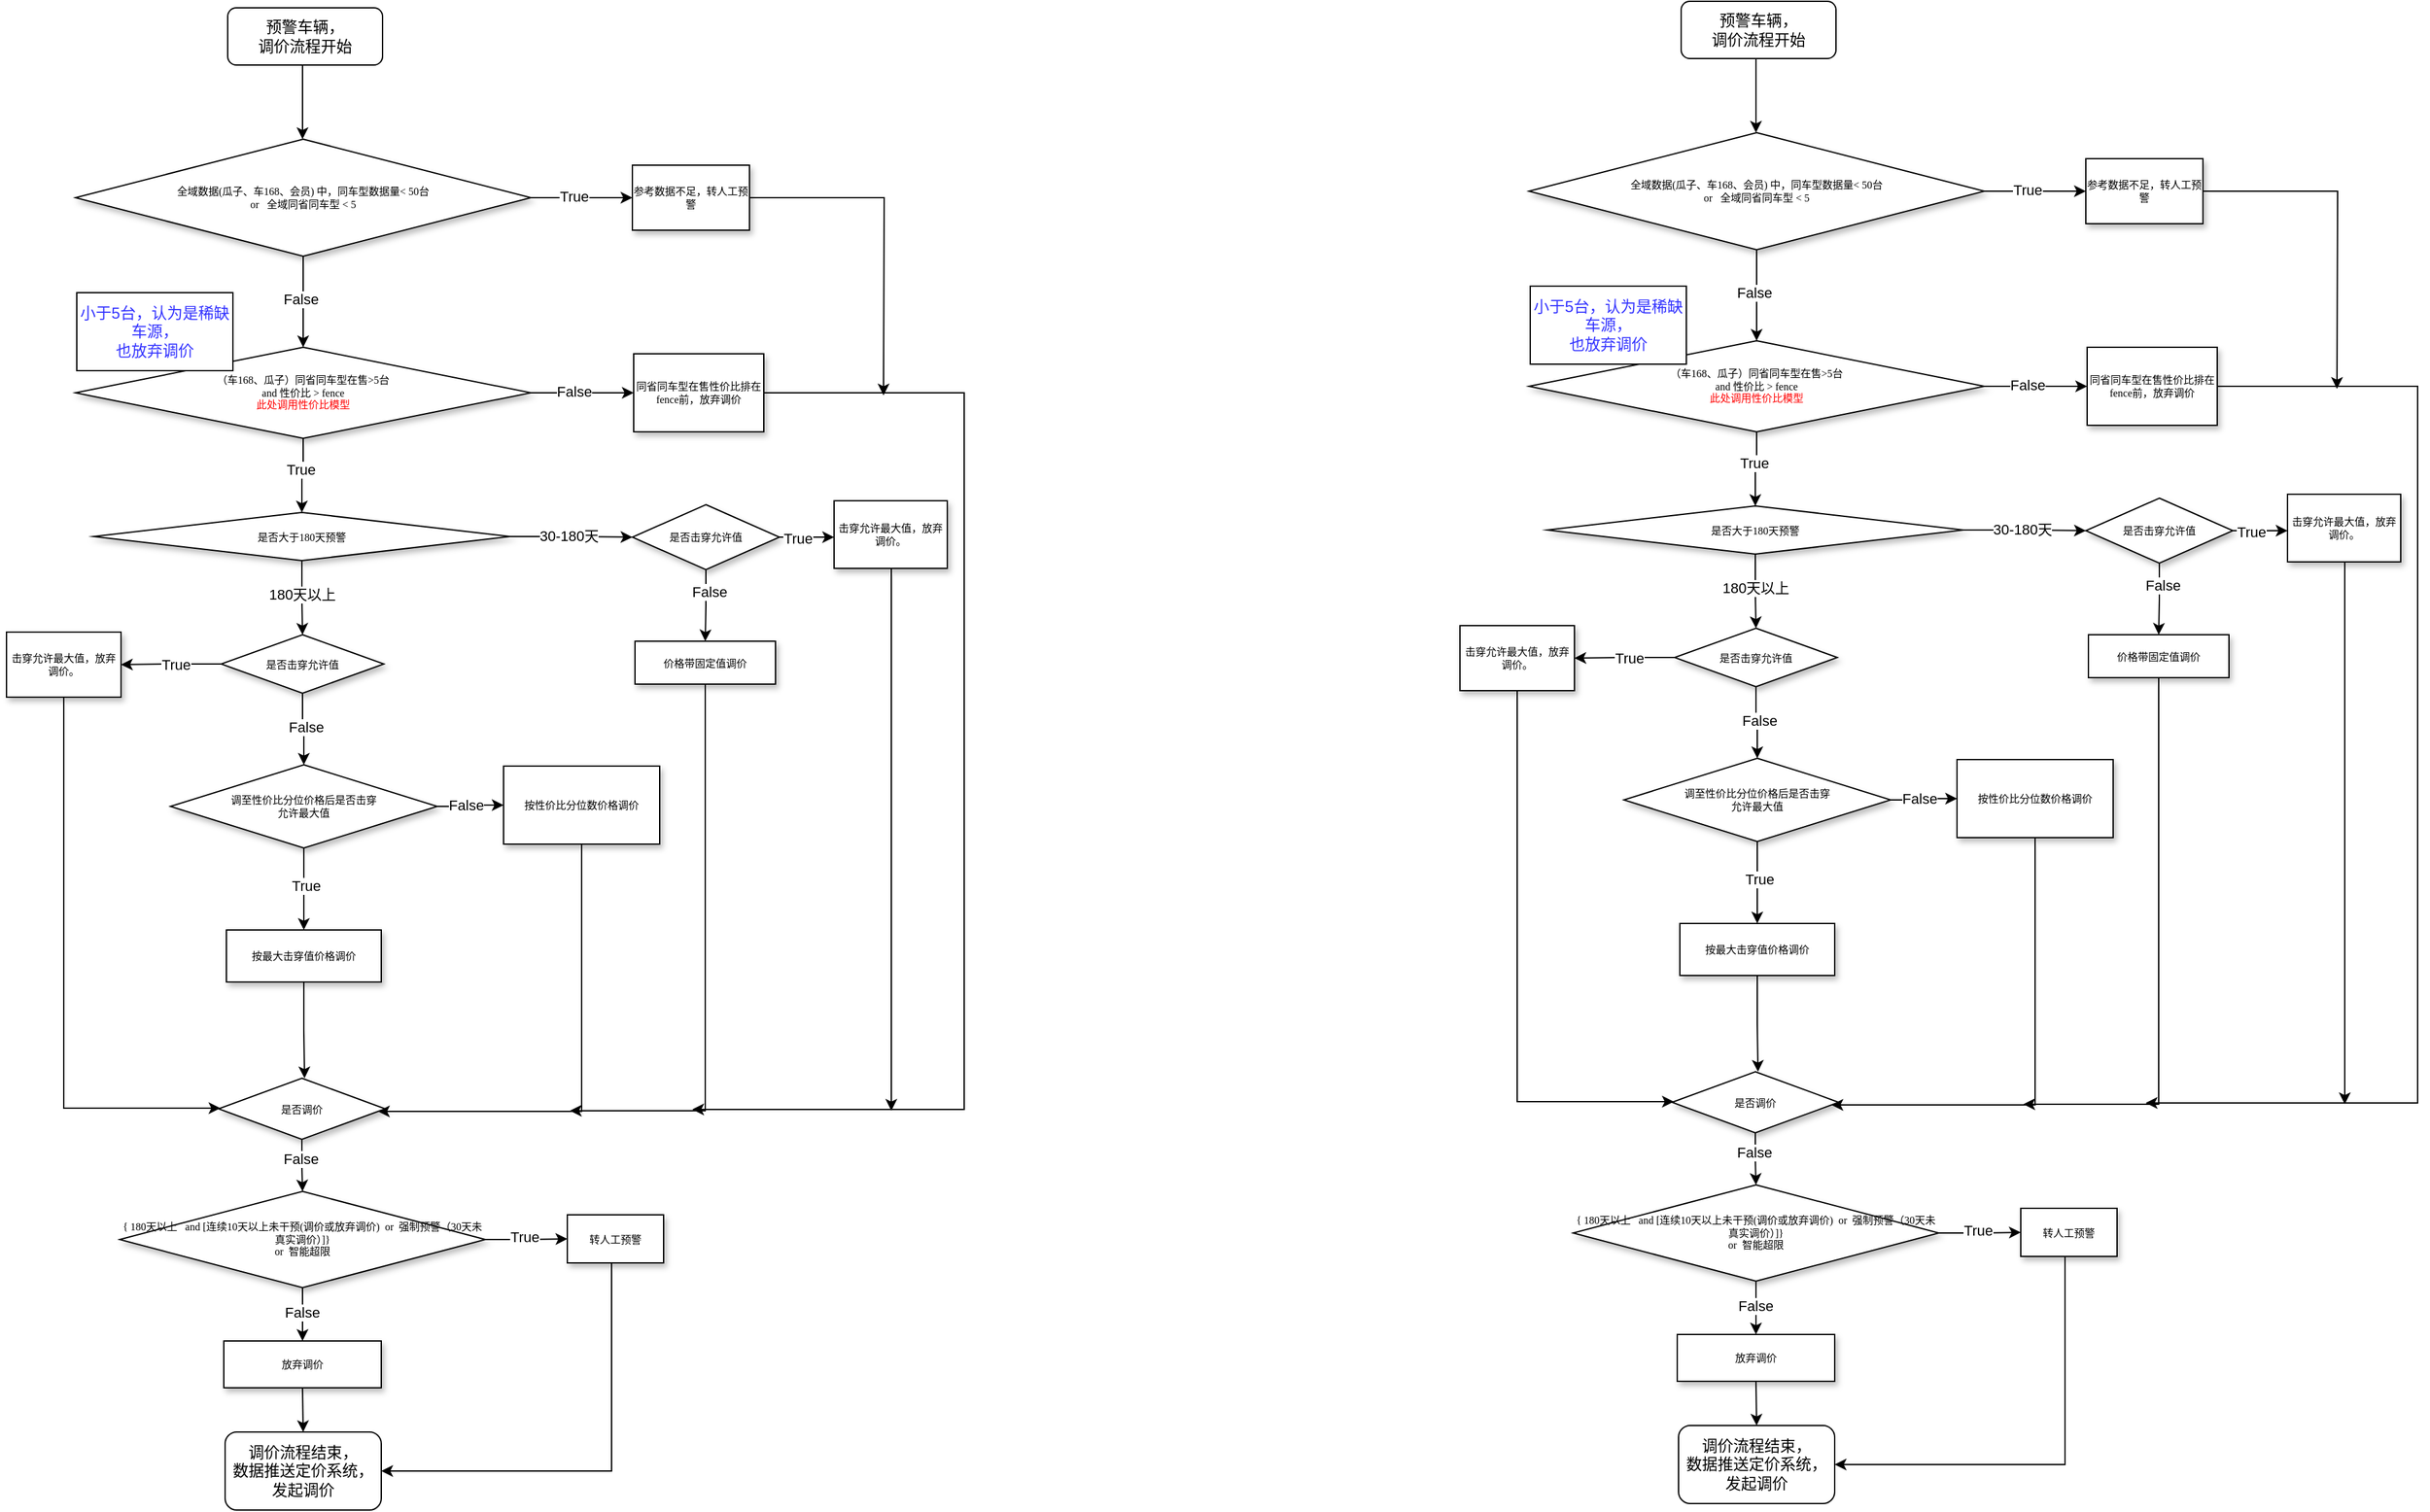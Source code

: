 <mxfile version="20.5.1" type="github">
  <diagram name="Page-1" id="edf60f1a-56cd-e834-aa8a-f176f3a09ee4">
    <mxGraphModel dx="480" dy="223" grid="0" gridSize="10" guides="0" tooltips="1" connect="1" arrows="1" fold="1" page="1" pageScale="1" pageWidth="4681" pageHeight="3300" background="none" math="0" shadow="0">
      <root>
        <mxCell id="0" />
        <mxCell id="1" parent="0" />
        <mxCell id="SdQK8n64vFqggOD9HO_l-47" style="edgeStyle=orthogonalEdgeStyle;rounded=0;orthogonalLoop=1;jettySize=auto;html=1;" edge="1" parent="1" source="CWp8jaPxUyu8LChF4jFp-1">
          <mxGeometry relative="1" as="geometry">
            <mxPoint x="984" y="559" as="targetPoint" />
          </mxGeometry>
        </mxCell>
        <mxCell id="CWp8jaPxUyu8LChF4jFp-1" value="参考数据不足，转人工预警" style="rounded=0;whiteSpace=wrap;html=1;shadow=1;labelBackgroundColor=none;strokeWidth=1;fontFamily=Verdana;fontSize=8;align=center;" parent="1" vertex="1">
          <mxGeometry x="791" y="382" width="90" height="50" as="geometry" />
        </mxCell>
        <mxCell id="CWp8jaPxUyu8LChF4jFp-14" style="edgeStyle=orthogonalEdgeStyle;rounded=0;orthogonalLoop=1;jettySize=auto;html=1;entryX=0.5;entryY=0;entryDx=0;entryDy=0;" parent="1" source="CWp8jaPxUyu8LChF4jFp-2" edge="1">
          <mxGeometry relative="1" as="geometry">
            <mxPoint x="538" y="522" as="targetPoint" />
            <Array as="points">
              <mxPoint x="538" y="502" />
              <mxPoint x="538" y="502" />
            </Array>
          </mxGeometry>
        </mxCell>
        <mxCell id="CWp8jaPxUyu8LChF4jFp-15" value="False" style="edgeLabel;html=1;align=center;verticalAlign=middle;resizable=0;points=[];" parent="CWp8jaPxUyu8LChF4jFp-14" vertex="1" connectable="0">
          <mxGeometry x="-0.309" relative="1" as="geometry">
            <mxPoint x="-2" y="9" as="offset" />
          </mxGeometry>
        </mxCell>
        <mxCell id="CWp8jaPxUyu8LChF4jFp-18" style="edgeStyle=orthogonalEdgeStyle;rounded=0;orthogonalLoop=1;jettySize=auto;html=1;" parent="1" source="CWp8jaPxUyu8LChF4jFp-2" target="CWp8jaPxUyu8LChF4jFp-1" edge="1">
          <mxGeometry relative="1" as="geometry" />
        </mxCell>
        <mxCell id="CWp8jaPxUyu8LChF4jFp-19" value="True" style="edgeLabel;html=1;align=center;verticalAlign=middle;resizable=0;points=[];" parent="CWp8jaPxUyu8LChF4jFp-18" vertex="1" connectable="0">
          <mxGeometry x="-0.171" y="1" relative="1" as="geometry">
            <mxPoint as="offset" />
          </mxGeometry>
        </mxCell>
        <mxCell id="CWp8jaPxUyu8LChF4jFp-2" value="全域数据(瓜子、车168、会员) 中，同车型数据量&amp;lt; 50台&lt;br&gt;or&amp;nbsp; &amp;nbsp;全域同省同车型 &amp;lt; 5" style="rhombus;whiteSpace=wrap;html=1;rounded=0;shadow=1;labelBackgroundColor=none;strokeWidth=1;fontFamily=Verdana;fontSize=8;align=center;" parent="1" vertex="1">
          <mxGeometry x="363" y="362" width="350" height="90" as="geometry" />
        </mxCell>
        <mxCell id="CWp8jaPxUyu8LChF4jFp-31" style="edgeStyle=orthogonalEdgeStyle;rounded=0;orthogonalLoop=1;jettySize=auto;html=1;exitX=0.5;exitY=1;exitDx=0;exitDy=0;fontColor=#3333FF;entryX=0.5;entryY=0;entryDx=0;entryDy=0;" parent="1" source="CWp8jaPxUyu8LChF4jFp-9" edge="1" target="SdQK8n64vFqggOD9HO_l-1">
          <mxGeometry relative="1" as="geometry">
            <mxPoint x="538" y="660" as="targetPoint" />
          </mxGeometry>
        </mxCell>
        <mxCell id="CWp8jaPxUyu8LChF4jFp-32" value="&lt;font color=&quot;#000000&quot;&gt;True&lt;/font&gt;" style="edgeLabel;html=1;align=center;verticalAlign=middle;resizable=0;points=[];fontColor=#3333FF;" parent="CWp8jaPxUyu8LChF4jFp-31" vertex="1" connectable="0">
          <mxGeometry x="-0.172" y="-2" relative="1" as="geometry">
            <mxPoint as="offset" />
          </mxGeometry>
        </mxCell>
        <mxCell id="CWp8jaPxUyu8LChF4jFp-9" value="（车168、瓜子）同省同车型在售&amp;gt;5台 &lt;br&gt;and 性价比 &amp;gt; fence&lt;br&gt;&lt;font color=&quot;#ff0000&quot;&gt;此处调用性价比模型&lt;/font&gt;" style="rhombus;whiteSpace=wrap;html=1;rounded=0;shadow=1;labelBackgroundColor=none;strokeWidth=1;fontFamily=Verdana;fontSize=8;align=center;" parent="1" vertex="1">
          <mxGeometry x="363" y="522" width="350" height="70" as="geometry" />
        </mxCell>
        <mxCell id="CWp8jaPxUyu8LChF4jFp-17" value="" style="endArrow=classic;html=1;rounded=0;" parent="1" edge="1">
          <mxGeometry width="50" height="50" relative="1" as="geometry">
            <mxPoint x="537.5" y="302" as="sourcePoint" />
            <mxPoint x="537.5" y="362" as="targetPoint" />
          </mxGeometry>
        </mxCell>
        <mxCell id="SdQK8n64vFqggOD9HO_l-41" style="edgeStyle=orthogonalEdgeStyle;rounded=0;orthogonalLoop=1;jettySize=auto;html=1;" edge="1" parent="1" source="CWp8jaPxUyu8LChF4jFp-23">
          <mxGeometry relative="1" as="geometry">
            <mxPoint x="837" y="1108" as="targetPoint" />
            <Array as="points">
              <mxPoint x="1046" y="557" />
              <mxPoint x="1046" y="1108" />
            </Array>
          </mxGeometry>
        </mxCell>
        <mxCell id="CWp8jaPxUyu8LChF4jFp-23" value="同省同车型在售性价比排在fence前，放弃调价" style="rounded=0;whiteSpace=wrap;html=1;shadow=1;labelBackgroundColor=none;strokeWidth=1;fontFamily=Verdana;fontSize=8;align=center;" parent="1" vertex="1">
          <mxGeometry x="792" y="527" width="100" height="60" as="geometry" />
        </mxCell>
        <mxCell id="CWp8jaPxUyu8LChF4jFp-24" style="edgeStyle=orthogonalEdgeStyle;rounded=0;orthogonalLoop=1;jettySize=auto;html=1;exitX=1;exitY=0.5;exitDx=0;exitDy=0;" parent="1" source="CWp8jaPxUyu8LChF4jFp-9" target="CWp8jaPxUyu8LChF4jFp-23" edge="1">
          <mxGeometry relative="1" as="geometry">
            <mxPoint x="733" y="557" as="sourcePoint" />
          </mxGeometry>
        </mxCell>
        <mxCell id="CWp8jaPxUyu8LChF4jFp-25" value="False" style="edgeLabel;html=1;align=center;verticalAlign=middle;resizable=0;points=[];" parent="CWp8jaPxUyu8LChF4jFp-24" vertex="1" connectable="0">
          <mxGeometry x="-0.171" y="1" relative="1" as="geometry">
            <mxPoint as="offset" />
          </mxGeometry>
        </mxCell>
        <mxCell id="CWp8jaPxUyu8LChF4jFp-27" value="&lt;font color=&quot;#3333ff&quot;&gt;&lt;span style=&quot;&quot;&gt;小于5台，认为是稀缺车源，&lt;/span&gt;&lt;br style=&quot;&quot;&gt;&lt;span style=&quot;&quot;&gt;也放弃调价&lt;/span&gt;&lt;/font&gt;" style="rounded=0;whiteSpace=wrap;html=1;" parent="1" vertex="1">
          <mxGeometry x="364" y="480" width="120" height="60" as="geometry" />
        </mxCell>
        <mxCell id="SdQK8n64vFqggOD9HO_l-5" value="" style="edgeStyle=orthogonalEdgeStyle;rounded=0;orthogonalLoop=1;jettySize=auto;html=1;" edge="1" parent="1" source="SdQK8n64vFqggOD9HO_l-1" target="SdQK8n64vFqggOD9HO_l-4">
          <mxGeometry relative="1" as="geometry" />
        </mxCell>
        <mxCell id="SdQK8n64vFqggOD9HO_l-6" value="30-180天" style="edgeLabel;html=1;align=center;verticalAlign=middle;resizable=0;points=[];" vertex="1" connectable="0" parent="SdQK8n64vFqggOD9HO_l-5">
          <mxGeometry x="-0.256" relative="1" as="geometry">
            <mxPoint x="10" y="-1" as="offset" />
          </mxGeometry>
        </mxCell>
        <mxCell id="SdQK8n64vFqggOD9HO_l-17" value="" style="edgeStyle=orthogonalEdgeStyle;rounded=0;orthogonalLoop=1;jettySize=auto;html=1;" edge="1" parent="1" source="SdQK8n64vFqggOD9HO_l-1" target="SdQK8n64vFqggOD9HO_l-16">
          <mxGeometry relative="1" as="geometry" />
        </mxCell>
        <mxCell id="SdQK8n64vFqggOD9HO_l-20" value="180天以上" style="edgeLabel;html=1;align=center;verticalAlign=middle;resizable=0;points=[];" vertex="1" connectable="0" parent="SdQK8n64vFqggOD9HO_l-17">
          <mxGeometry x="0.35" y="-2" relative="1" as="geometry">
            <mxPoint x="1" y="-13" as="offset" />
          </mxGeometry>
        </mxCell>
        <mxCell id="SdQK8n64vFqggOD9HO_l-1" value="是否大于180天预警" style="rhombus;whiteSpace=wrap;html=1;rounded=0;shadow=1;labelBackgroundColor=none;strokeWidth=1;fontFamily=Verdana;fontSize=8;align=center;" vertex="1" parent="1">
          <mxGeometry x="377" y="649" width="320" height="37" as="geometry" />
        </mxCell>
        <mxCell id="SdQK8n64vFqggOD9HO_l-8" value="" style="edgeStyle=orthogonalEdgeStyle;rounded=0;orthogonalLoop=1;jettySize=auto;html=1;" edge="1" parent="1" source="SdQK8n64vFqggOD9HO_l-4" target="SdQK8n64vFqggOD9HO_l-7">
          <mxGeometry relative="1" as="geometry">
            <Array as="points">
              <mxPoint x="953" y="668" />
              <mxPoint x="953" y="668" />
            </Array>
          </mxGeometry>
        </mxCell>
        <mxCell id="SdQK8n64vFqggOD9HO_l-12" value="True" style="edgeLabel;html=1;align=center;verticalAlign=middle;resizable=0;points=[];" vertex="1" connectable="0" parent="SdQK8n64vFqggOD9HO_l-8">
          <mxGeometry x="0.283" relative="1" as="geometry">
            <mxPoint x="-13" y="1" as="offset" />
          </mxGeometry>
        </mxCell>
        <mxCell id="SdQK8n64vFqggOD9HO_l-10" value="" style="edgeStyle=orthogonalEdgeStyle;rounded=0;orthogonalLoop=1;jettySize=auto;html=1;" edge="1" parent="1" source="SdQK8n64vFqggOD9HO_l-4" target="SdQK8n64vFqggOD9HO_l-9">
          <mxGeometry relative="1" as="geometry" />
        </mxCell>
        <mxCell id="SdQK8n64vFqggOD9HO_l-13" value="False" style="edgeLabel;html=1;align=center;verticalAlign=middle;resizable=0;points=[];" vertex="1" connectable="0" parent="SdQK8n64vFqggOD9HO_l-10">
          <mxGeometry x="-0.409" y="2" relative="1" as="geometry">
            <mxPoint as="offset" />
          </mxGeometry>
        </mxCell>
        <mxCell id="SdQK8n64vFqggOD9HO_l-4" value="是否击穿允许值" style="rhombus;whiteSpace=wrap;html=1;rounded=0;shadow=1;labelBackgroundColor=none;strokeWidth=1;fontFamily=Verdana;fontSize=8;align=center;" vertex="1" parent="1">
          <mxGeometry x="791" y="643" width="113" height="50" as="geometry" />
        </mxCell>
        <mxCell id="SdQK8n64vFqggOD9HO_l-44" style="edgeStyle=orthogonalEdgeStyle;rounded=0;orthogonalLoop=1;jettySize=auto;html=1;" edge="1" parent="1" source="SdQK8n64vFqggOD9HO_l-7">
          <mxGeometry relative="1" as="geometry">
            <mxPoint x="990" y="1109" as="targetPoint" />
            <Array as="points">
              <mxPoint x="989" y="903" />
            </Array>
          </mxGeometry>
        </mxCell>
        <mxCell id="SdQK8n64vFqggOD9HO_l-7" value="击穿允许最大值，放弃调价。" style="whiteSpace=wrap;html=1;fontSize=8;fontFamily=Verdana;rounded=0;shadow=1;labelBackgroundColor=none;strokeWidth=1;" vertex="1" parent="1">
          <mxGeometry x="946" y="640" width="87" height="52" as="geometry" />
        </mxCell>
        <mxCell id="SdQK8n64vFqggOD9HO_l-40" style="edgeStyle=orthogonalEdgeStyle;rounded=0;orthogonalLoop=1;jettySize=auto;html=1;" edge="1" parent="1" source="SdQK8n64vFqggOD9HO_l-9">
          <mxGeometry relative="1" as="geometry">
            <mxPoint x="743" y="1109" as="targetPoint" />
            <Array as="points">
              <mxPoint x="847" y="1002" />
              <mxPoint x="847" y="1002" />
            </Array>
          </mxGeometry>
        </mxCell>
        <mxCell id="SdQK8n64vFqggOD9HO_l-9" value="价格带固定值调价" style="whiteSpace=wrap;html=1;fontSize=8;fontFamily=Verdana;rounded=0;shadow=1;labelBackgroundColor=none;strokeWidth=1;" vertex="1" parent="1">
          <mxGeometry x="793" y="748" width="108" height="33" as="geometry" />
        </mxCell>
        <mxCell id="SdQK8n64vFqggOD9HO_l-15" value="预警车辆，&lt;br&gt;调价流程开始" style="rounded=1;whiteSpace=wrap;html=1;" vertex="1" parent="1">
          <mxGeometry x="480" y="261" width="119" height="44" as="geometry" />
        </mxCell>
        <mxCell id="SdQK8n64vFqggOD9HO_l-22" value="" style="edgeStyle=orthogonalEdgeStyle;rounded=0;orthogonalLoop=1;jettySize=auto;html=1;" edge="1" parent="1" source="SdQK8n64vFqggOD9HO_l-16" target="SdQK8n64vFqggOD9HO_l-21">
          <mxGeometry relative="1" as="geometry" />
        </mxCell>
        <mxCell id="SdQK8n64vFqggOD9HO_l-24" value="True" style="edgeLabel;html=1;align=center;verticalAlign=middle;resizable=0;points=[];" vertex="1" connectable="0" parent="SdQK8n64vFqggOD9HO_l-22">
          <mxGeometry x="0.269" y="2" relative="1" as="geometry">
            <mxPoint x="13" y="-2" as="offset" />
          </mxGeometry>
        </mxCell>
        <mxCell id="SdQK8n64vFqggOD9HO_l-26" value="" style="edgeStyle=orthogonalEdgeStyle;rounded=0;orthogonalLoop=1;jettySize=auto;html=1;" edge="1" parent="1" source="SdQK8n64vFqggOD9HO_l-16" target="SdQK8n64vFqggOD9HO_l-25">
          <mxGeometry relative="1" as="geometry" />
        </mxCell>
        <mxCell id="SdQK8n64vFqggOD9HO_l-28" value="False" style="edgeLabel;html=1;align=center;verticalAlign=middle;resizable=0;points=[];" vertex="1" connectable="0" parent="SdQK8n64vFqggOD9HO_l-26">
          <mxGeometry x="0.619" y="2" relative="1" as="geometry">
            <mxPoint x="-1" y="-19" as="offset" />
          </mxGeometry>
        </mxCell>
        <mxCell id="SdQK8n64vFqggOD9HO_l-16" value="是否击穿允许值" style="rhombus;whiteSpace=wrap;html=1;rounded=0;shadow=1;labelBackgroundColor=none;strokeWidth=1;fontFamily=Verdana;fontSize=8;align=center;" vertex="1" parent="1">
          <mxGeometry x="475" y="743" width="125" height="45" as="geometry" />
        </mxCell>
        <mxCell id="SdQK8n64vFqggOD9HO_l-38" style="edgeStyle=orthogonalEdgeStyle;rounded=0;orthogonalLoop=1;jettySize=auto;html=1;exitX=0.5;exitY=1;exitDx=0;exitDy=0;" edge="1" parent="1" source="SdQK8n64vFqggOD9HO_l-21" target="SdQK8n64vFqggOD9HO_l-51">
          <mxGeometry relative="1" as="geometry">
            <mxPoint x="446" y="1107" as="targetPoint" />
            <Array as="points">
              <mxPoint x="354" y="1107" />
            </Array>
          </mxGeometry>
        </mxCell>
        <mxCell id="SdQK8n64vFqggOD9HO_l-21" value="击穿允许最大值，放弃调价。" style="whiteSpace=wrap;html=1;fontSize=8;fontFamily=Verdana;rounded=0;shadow=1;labelBackgroundColor=none;strokeWidth=1;" vertex="1" parent="1">
          <mxGeometry x="310" y="741" width="88" height="50" as="geometry" />
        </mxCell>
        <mxCell id="SdQK8n64vFqggOD9HO_l-30" value="" style="edgeStyle=orthogonalEdgeStyle;rounded=0;orthogonalLoop=1;jettySize=auto;html=1;" edge="1" parent="1" source="SdQK8n64vFqggOD9HO_l-25" target="SdQK8n64vFqggOD9HO_l-29">
          <mxGeometry relative="1" as="geometry" />
        </mxCell>
        <mxCell id="SdQK8n64vFqggOD9HO_l-33" value="False" style="edgeLabel;html=1;align=center;verticalAlign=middle;resizable=0;points=[];" vertex="1" connectable="0" parent="SdQK8n64vFqggOD9HO_l-30">
          <mxGeometry x="-0.42" y="-4" relative="1" as="geometry">
            <mxPoint x="7" y="-5" as="offset" />
          </mxGeometry>
        </mxCell>
        <mxCell id="SdQK8n64vFqggOD9HO_l-32" value="" style="edgeStyle=orthogonalEdgeStyle;rounded=0;orthogonalLoop=1;jettySize=auto;html=1;" edge="1" parent="1" source="SdQK8n64vFqggOD9HO_l-25" target="SdQK8n64vFqggOD9HO_l-31">
          <mxGeometry relative="1" as="geometry" />
        </mxCell>
        <mxCell id="SdQK8n64vFqggOD9HO_l-35" value="True" style="edgeLabel;html=1;align=center;verticalAlign=middle;resizable=0;points=[];" vertex="1" connectable="0" parent="SdQK8n64vFqggOD9HO_l-32">
          <mxGeometry x="-0.381" y="2" relative="1" as="geometry">
            <mxPoint x="-1" y="9" as="offset" />
          </mxGeometry>
        </mxCell>
        <mxCell id="SdQK8n64vFqggOD9HO_l-25" value="调至性价比分位价格后是否击穿&lt;br&gt;允许最大值" style="rhombus;whiteSpace=wrap;html=1;rounded=0;shadow=1;labelBackgroundColor=none;strokeWidth=1;fontFamily=Verdana;fontSize=8;align=center;" vertex="1" parent="1">
          <mxGeometry x="436" y="843" width="205" height="64" as="geometry" />
        </mxCell>
        <mxCell id="SdQK8n64vFqggOD9HO_l-39" style="edgeStyle=orthogonalEdgeStyle;rounded=0;orthogonalLoop=1;jettySize=auto;html=1;entryX=0.957;entryY=0.542;entryDx=0;entryDy=0;entryPerimeter=0;" edge="1" parent="1" source="SdQK8n64vFqggOD9HO_l-29" target="SdQK8n64vFqggOD9HO_l-51">
          <mxGeometry relative="1" as="geometry">
            <mxPoint x="598.5" y="1110" as="targetPoint" />
            <Array as="points">
              <mxPoint x="752" y="1109" />
            </Array>
          </mxGeometry>
        </mxCell>
        <mxCell id="SdQK8n64vFqggOD9HO_l-29" value="按性价比分位数价格调价" style="whiteSpace=wrap;html=1;fontSize=8;fontFamily=Verdana;rounded=0;shadow=1;labelBackgroundColor=none;strokeWidth=1;" vertex="1" parent="1">
          <mxGeometry x="692" y="844" width="120" height="60" as="geometry" />
        </mxCell>
        <mxCell id="SdQK8n64vFqggOD9HO_l-37" value="" style="edgeStyle=orthogonalEdgeStyle;rounded=0;orthogonalLoop=1;jettySize=auto;html=1;entryX=0.516;entryY=0;entryDx=0;entryDy=0;entryPerimeter=0;" edge="1" parent="1" source="SdQK8n64vFqggOD9HO_l-31" target="SdQK8n64vFqggOD9HO_l-51">
          <mxGeometry relative="1" as="geometry">
            <mxPoint x="538.5" y="1080" as="targetPoint" />
          </mxGeometry>
        </mxCell>
        <mxCell id="SdQK8n64vFqggOD9HO_l-31" value="按最大击穿值价格调价" style="whiteSpace=wrap;html=1;fontSize=8;fontFamily=Verdana;rounded=0;shadow=1;labelBackgroundColor=none;strokeWidth=1;" vertex="1" parent="1">
          <mxGeometry x="479" y="970" width="119" height="40" as="geometry" />
        </mxCell>
        <mxCell id="SdQK8n64vFqggOD9HO_l-54" value="" style="edgeStyle=orthogonalEdgeStyle;rounded=0;orthogonalLoop=1;jettySize=auto;html=1;entryX=0.5;entryY=0;entryDx=0;entryDy=0;" edge="1" parent="1" source="SdQK8n64vFqggOD9HO_l-51" target="SdQK8n64vFqggOD9HO_l-57">
          <mxGeometry relative="1" as="geometry">
            <mxPoint x="537.217" y="1183" as="targetPoint" />
          </mxGeometry>
        </mxCell>
        <mxCell id="SdQK8n64vFqggOD9HO_l-55" value="False" style="edgeLabel;html=1;align=center;verticalAlign=middle;resizable=0;points=[];" vertex="1" connectable="0" parent="SdQK8n64vFqggOD9HO_l-54">
          <mxGeometry x="0.308" y="-2" relative="1" as="geometry">
            <mxPoint y="-11" as="offset" />
          </mxGeometry>
        </mxCell>
        <mxCell id="SdQK8n64vFqggOD9HO_l-51" value="是否调价" style="rhombus;whiteSpace=wrap;html=1;rounded=0;shadow=1;labelBackgroundColor=none;strokeWidth=1;fontFamily=Verdana;fontSize=8;align=center;" vertex="1" parent="1">
          <mxGeometry x="473" y="1084" width="128" height="47" as="geometry" />
        </mxCell>
        <mxCell id="SdQK8n64vFqggOD9HO_l-59" value="" style="edgeStyle=orthogonalEdgeStyle;rounded=0;orthogonalLoop=1;jettySize=auto;html=1;" edge="1" parent="1" source="SdQK8n64vFqggOD9HO_l-57" target="SdQK8n64vFqggOD9HO_l-58">
          <mxGeometry relative="1" as="geometry" />
        </mxCell>
        <mxCell id="SdQK8n64vFqggOD9HO_l-62" value="True" style="edgeLabel;html=1;align=center;verticalAlign=middle;resizable=0;points=[];" vertex="1" connectable="0" parent="SdQK8n64vFqggOD9HO_l-59">
          <mxGeometry x="0.165" y="2" relative="1" as="geometry">
            <mxPoint x="-7" as="offset" />
          </mxGeometry>
        </mxCell>
        <mxCell id="SdQK8n64vFqggOD9HO_l-61" value="" style="edgeStyle=orthogonalEdgeStyle;rounded=0;orthogonalLoop=1;jettySize=auto;html=1;" edge="1" parent="1" source="SdQK8n64vFqggOD9HO_l-57" target="SdQK8n64vFqggOD9HO_l-60">
          <mxGeometry relative="1" as="geometry" />
        </mxCell>
        <mxCell id="SdQK8n64vFqggOD9HO_l-63" value="False" style="edgeLabel;html=1;align=center;verticalAlign=middle;resizable=0;points=[];" vertex="1" connectable="0" parent="SdQK8n64vFqggOD9HO_l-61">
          <mxGeometry x="-0.287" y="3" relative="1" as="geometry">
            <mxPoint x="-4" y="4" as="offset" />
          </mxGeometry>
        </mxCell>
        <mxCell id="SdQK8n64vFqggOD9HO_l-57" value="&lt;span style=&quot;&quot;&gt;{ 180天以上&amp;nbsp; &amp;nbsp;and [连续10天以上未干预(调价或放弃调价)&amp;nbsp; or&amp;nbsp; 强制预警（30天未真实调价）]}&lt;br&gt;or&amp;nbsp; 智能超限&lt;br&gt;&lt;/span&gt;" style="rhombus;whiteSpace=wrap;html=1;rounded=0;shadow=1;labelBackgroundColor=none;strokeWidth=1;fontFamily=Verdana;fontSize=8;align=center;" vertex="1" parent="1">
          <mxGeometry x="397" y="1171" width="281" height="74" as="geometry" />
        </mxCell>
        <mxCell id="SdQK8n64vFqggOD9HO_l-69" style="edgeStyle=orthogonalEdgeStyle;rounded=0;orthogonalLoop=1;jettySize=auto;html=1;entryX=1;entryY=0.5;entryDx=0;entryDy=0;" edge="1" parent="1" source="SdQK8n64vFqggOD9HO_l-58" target="SdQK8n64vFqggOD9HO_l-65">
          <mxGeometry relative="1" as="geometry">
            <Array as="points">
              <mxPoint x="775" y="1386" />
            </Array>
          </mxGeometry>
        </mxCell>
        <mxCell id="SdQK8n64vFqggOD9HO_l-58" value="转人工预警" style="whiteSpace=wrap;html=1;fontSize=8;fontFamily=Verdana;rounded=0;shadow=1;labelBackgroundColor=none;strokeWidth=1;" vertex="1" parent="1">
          <mxGeometry x="741" y="1189" width="74" height="37" as="geometry" />
        </mxCell>
        <mxCell id="SdQK8n64vFqggOD9HO_l-66" style="edgeStyle=orthogonalEdgeStyle;rounded=0;orthogonalLoop=1;jettySize=auto;html=1;exitX=0.5;exitY=1;exitDx=0;exitDy=0;entryX=0.5;entryY=0;entryDx=0;entryDy=0;" edge="1" parent="1" source="SdQK8n64vFqggOD9HO_l-60" target="SdQK8n64vFqggOD9HO_l-65">
          <mxGeometry relative="1" as="geometry" />
        </mxCell>
        <mxCell id="SdQK8n64vFqggOD9HO_l-60" value="放弃调价" style="whiteSpace=wrap;html=1;fontSize=8;fontFamily=Verdana;rounded=0;shadow=1;labelBackgroundColor=none;strokeWidth=1;" vertex="1" parent="1">
          <mxGeometry x="477" y="1286" width="121" height="36" as="geometry" />
        </mxCell>
        <mxCell id="SdQK8n64vFqggOD9HO_l-65" value="调价流程结束，&lt;br&gt;数据推送定价系统，&lt;br&gt;发起调价" style="rounded=1;whiteSpace=wrap;html=1;" vertex="1" parent="1">
          <mxGeometry x="478" y="1356" width="120" height="60" as="geometry" />
        </mxCell>
        <mxCell id="SdQK8n64vFqggOD9HO_l-70" style="edgeStyle=orthogonalEdgeStyle;rounded=0;orthogonalLoop=1;jettySize=auto;html=1;" edge="1" parent="1" source="SdQK8n64vFqggOD9HO_l-71">
          <mxGeometry relative="1" as="geometry">
            <mxPoint x="2101" y="554" as="targetPoint" />
          </mxGeometry>
        </mxCell>
        <mxCell id="SdQK8n64vFqggOD9HO_l-71" value="参考数据不足，转人工预警" style="rounded=0;whiteSpace=wrap;html=1;shadow=1;labelBackgroundColor=none;strokeWidth=1;fontFamily=Verdana;fontSize=8;align=center;" vertex="1" parent="1">
          <mxGeometry x="1908" y="377" width="90" height="50" as="geometry" />
        </mxCell>
        <mxCell id="SdQK8n64vFqggOD9HO_l-72" style="edgeStyle=orthogonalEdgeStyle;rounded=0;orthogonalLoop=1;jettySize=auto;html=1;entryX=0.5;entryY=0;entryDx=0;entryDy=0;" edge="1" parent="1" source="SdQK8n64vFqggOD9HO_l-76">
          <mxGeometry relative="1" as="geometry">
            <mxPoint x="1655" y="517.0" as="targetPoint" />
            <Array as="points">
              <mxPoint x="1655" y="497" />
              <mxPoint x="1655" y="497" />
            </Array>
          </mxGeometry>
        </mxCell>
        <mxCell id="SdQK8n64vFqggOD9HO_l-73" value="False" style="edgeLabel;html=1;align=center;verticalAlign=middle;resizable=0;points=[];" vertex="1" connectable="0" parent="SdQK8n64vFqggOD9HO_l-72">
          <mxGeometry x="-0.309" relative="1" as="geometry">
            <mxPoint x="-2" y="9" as="offset" />
          </mxGeometry>
        </mxCell>
        <mxCell id="SdQK8n64vFqggOD9HO_l-74" style="edgeStyle=orthogonalEdgeStyle;rounded=0;orthogonalLoop=1;jettySize=auto;html=1;" edge="1" parent="1" source="SdQK8n64vFqggOD9HO_l-76" target="SdQK8n64vFqggOD9HO_l-71">
          <mxGeometry relative="1" as="geometry" />
        </mxCell>
        <mxCell id="SdQK8n64vFqggOD9HO_l-75" value="True" style="edgeLabel;html=1;align=center;verticalAlign=middle;resizable=0;points=[];" vertex="1" connectable="0" parent="SdQK8n64vFqggOD9HO_l-74">
          <mxGeometry x="-0.171" y="1" relative="1" as="geometry">
            <mxPoint as="offset" />
          </mxGeometry>
        </mxCell>
        <mxCell id="SdQK8n64vFqggOD9HO_l-76" value="全域数据(瓜子、车168、会员) 中，同车型数据量&amp;lt; 50台&lt;br&gt;or&amp;nbsp; &amp;nbsp;全域同省同车型 &amp;lt; 5" style="rhombus;whiteSpace=wrap;html=1;rounded=0;shadow=1;labelBackgroundColor=none;strokeWidth=1;fontFamily=Verdana;fontSize=8;align=center;" vertex="1" parent="1">
          <mxGeometry x="1480" y="357" width="350" height="90" as="geometry" />
        </mxCell>
        <mxCell id="SdQK8n64vFqggOD9HO_l-77" style="edgeStyle=orthogonalEdgeStyle;rounded=0;orthogonalLoop=1;jettySize=auto;html=1;exitX=0.5;exitY=1;exitDx=0;exitDy=0;fontColor=#3333FF;entryX=0.5;entryY=0;entryDx=0;entryDy=0;" edge="1" parent="1" source="SdQK8n64vFqggOD9HO_l-79" target="SdQK8n64vFqggOD9HO_l-90">
          <mxGeometry relative="1" as="geometry">
            <mxPoint x="1655" y="655" as="targetPoint" />
          </mxGeometry>
        </mxCell>
        <mxCell id="SdQK8n64vFqggOD9HO_l-78" value="&lt;font color=&quot;#000000&quot;&gt;True&lt;/font&gt;" style="edgeLabel;html=1;align=center;verticalAlign=middle;resizable=0;points=[];fontColor=#3333FF;" vertex="1" connectable="0" parent="SdQK8n64vFqggOD9HO_l-77">
          <mxGeometry x="-0.172" y="-2" relative="1" as="geometry">
            <mxPoint as="offset" />
          </mxGeometry>
        </mxCell>
        <mxCell id="SdQK8n64vFqggOD9HO_l-79" value="（车168、瓜子）同省同车型在售&amp;gt;5台 &lt;br&gt;and 性价比 &amp;gt; fence&lt;br&gt;&lt;font color=&quot;#ff0000&quot;&gt;此处调用性价比模型&lt;/font&gt;" style="rhombus;whiteSpace=wrap;html=1;rounded=0;shadow=1;labelBackgroundColor=none;strokeWidth=1;fontFamily=Verdana;fontSize=8;align=center;" vertex="1" parent="1">
          <mxGeometry x="1480" y="517" width="350" height="70" as="geometry" />
        </mxCell>
        <mxCell id="SdQK8n64vFqggOD9HO_l-80" value="" style="endArrow=classic;html=1;rounded=0;" edge="1" parent="1">
          <mxGeometry width="50" height="50" relative="1" as="geometry">
            <mxPoint x="1654.5" y="297.0" as="sourcePoint" />
            <mxPoint x="1654.5" y="357.0" as="targetPoint" />
          </mxGeometry>
        </mxCell>
        <mxCell id="SdQK8n64vFqggOD9HO_l-81" style="edgeStyle=orthogonalEdgeStyle;rounded=0;orthogonalLoop=1;jettySize=auto;html=1;" edge="1" parent="1" source="SdQK8n64vFqggOD9HO_l-82">
          <mxGeometry relative="1" as="geometry">
            <mxPoint x="1954" y="1103" as="targetPoint" />
            <Array as="points">
              <mxPoint x="2163" y="552" />
              <mxPoint x="2163" y="1103" />
            </Array>
          </mxGeometry>
        </mxCell>
        <mxCell id="SdQK8n64vFqggOD9HO_l-82" value="同省同车型在售性价比排在fence前，放弃调价" style="rounded=0;whiteSpace=wrap;html=1;shadow=1;labelBackgroundColor=none;strokeWidth=1;fontFamily=Verdana;fontSize=8;align=center;" vertex="1" parent="1">
          <mxGeometry x="1909" y="522" width="100" height="60" as="geometry" />
        </mxCell>
        <mxCell id="SdQK8n64vFqggOD9HO_l-83" style="edgeStyle=orthogonalEdgeStyle;rounded=0;orthogonalLoop=1;jettySize=auto;html=1;exitX=1;exitY=0.5;exitDx=0;exitDy=0;" edge="1" parent="1" source="SdQK8n64vFqggOD9HO_l-79" target="SdQK8n64vFqggOD9HO_l-82">
          <mxGeometry relative="1" as="geometry">
            <mxPoint x="1850" y="552" as="sourcePoint" />
          </mxGeometry>
        </mxCell>
        <mxCell id="SdQK8n64vFqggOD9HO_l-84" value="False" style="edgeLabel;html=1;align=center;verticalAlign=middle;resizable=0;points=[];" vertex="1" connectable="0" parent="SdQK8n64vFqggOD9HO_l-83">
          <mxGeometry x="-0.171" y="1" relative="1" as="geometry">
            <mxPoint as="offset" />
          </mxGeometry>
        </mxCell>
        <mxCell id="SdQK8n64vFqggOD9HO_l-85" value="&lt;font color=&quot;#3333ff&quot;&gt;&lt;span style=&quot;&quot;&gt;小于5台，认为是稀缺车源，&lt;/span&gt;&lt;br style=&quot;&quot;&gt;&lt;span style=&quot;&quot;&gt;也放弃调价&lt;/span&gt;&lt;/font&gt;" style="rounded=0;whiteSpace=wrap;html=1;" vertex="1" parent="1">
          <mxGeometry x="1481" y="475" width="120" height="60" as="geometry" />
        </mxCell>
        <mxCell id="SdQK8n64vFqggOD9HO_l-86" value="" style="edgeStyle=orthogonalEdgeStyle;rounded=0;orthogonalLoop=1;jettySize=auto;html=1;" edge="1" parent="1" source="SdQK8n64vFqggOD9HO_l-90" target="SdQK8n64vFqggOD9HO_l-95">
          <mxGeometry relative="1" as="geometry" />
        </mxCell>
        <mxCell id="SdQK8n64vFqggOD9HO_l-87" value="30-180天" style="edgeLabel;html=1;align=center;verticalAlign=middle;resizable=0;points=[];" vertex="1" connectable="0" parent="SdQK8n64vFqggOD9HO_l-86">
          <mxGeometry x="-0.256" relative="1" as="geometry">
            <mxPoint x="10" y="-1" as="offset" />
          </mxGeometry>
        </mxCell>
        <mxCell id="SdQK8n64vFqggOD9HO_l-88" value="" style="edgeStyle=orthogonalEdgeStyle;rounded=0;orthogonalLoop=1;jettySize=auto;html=1;" edge="1" parent="1" source="SdQK8n64vFqggOD9HO_l-90" target="SdQK8n64vFqggOD9HO_l-105">
          <mxGeometry relative="1" as="geometry" />
        </mxCell>
        <mxCell id="SdQK8n64vFqggOD9HO_l-89" value="180天以上" style="edgeLabel;html=1;align=center;verticalAlign=middle;resizable=0;points=[];" vertex="1" connectable="0" parent="SdQK8n64vFqggOD9HO_l-88">
          <mxGeometry x="0.35" y="-2" relative="1" as="geometry">
            <mxPoint x="1" y="-13" as="offset" />
          </mxGeometry>
        </mxCell>
        <mxCell id="SdQK8n64vFqggOD9HO_l-90" value="是否大于180天预警" style="rhombus;whiteSpace=wrap;html=1;rounded=0;shadow=1;labelBackgroundColor=none;strokeWidth=1;fontFamily=Verdana;fontSize=8;align=center;" vertex="1" parent="1">
          <mxGeometry x="1494" y="644" width="320" height="37" as="geometry" />
        </mxCell>
        <mxCell id="SdQK8n64vFqggOD9HO_l-91" value="" style="edgeStyle=orthogonalEdgeStyle;rounded=0;orthogonalLoop=1;jettySize=auto;html=1;" edge="1" parent="1" source="SdQK8n64vFqggOD9HO_l-95" target="SdQK8n64vFqggOD9HO_l-97">
          <mxGeometry relative="1" as="geometry">
            <Array as="points">
              <mxPoint x="2070" y="663" />
              <mxPoint x="2070" y="663" />
            </Array>
          </mxGeometry>
        </mxCell>
        <mxCell id="SdQK8n64vFqggOD9HO_l-92" value="True" style="edgeLabel;html=1;align=center;verticalAlign=middle;resizable=0;points=[];" vertex="1" connectable="0" parent="SdQK8n64vFqggOD9HO_l-91">
          <mxGeometry x="0.283" relative="1" as="geometry">
            <mxPoint x="-13" y="1" as="offset" />
          </mxGeometry>
        </mxCell>
        <mxCell id="SdQK8n64vFqggOD9HO_l-93" value="" style="edgeStyle=orthogonalEdgeStyle;rounded=0;orthogonalLoop=1;jettySize=auto;html=1;" edge="1" parent="1" source="SdQK8n64vFqggOD9HO_l-95" target="SdQK8n64vFqggOD9HO_l-99">
          <mxGeometry relative="1" as="geometry" />
        </mxCell>
        <mxCell id="SdQK8n64vFqggOD9HO_l-94" value="False" style="edgeLabel;html=1;align=center;verticalAlign=middle;resizable=0;points=[];" vertex="1" connectable="0" parent="SdQK8n64vFqggOD9HO_l-93">
          <mxGeometry x="-0.409" y="2" relative="1" as="geometry">
            <mxPoint as="offset" />
          </mxGeometry>
        </mxCell>
        <mxCell id="SdQK8n64vFqggOD9HO_l-95" value="是否击穿允许值" style="rhombus;whiteSpace=wrap;html=1;rounded=0;shadow=1;labelBackgroundColor=none;strokeWidth=1;fontFamily=Verdana;fontSize=8;align=center;" vertex="1" parent="1">
          <mxGeometry x="1908" y="638" width="113" height="50" as="geometry" />
        </mxCell>
        <mxCell id="SdQK8n64vFqggOD9HO_l-96" style="edgeStyle=orthogonalEdgeStyle;rounded=0;orthogonalLoop=1;jettySize=auto;html=1;" edge="1" parent="1" source="SdQK8n64vFqggOD9HO_l-97">
          <mxGeometry relative="1" as="geometry">
            <mxPoint x="2107" y="1104" as="targetPoint" />
            <Array as="points">
              <mxPoint x="2106" y="898" />
            </Array>
          </mxGeometry>
        </mxCell>
        <mxCell id="SdQK8n64vFqggOD9HO_l-97" value="击穿允许最大值，放弃调价。" style="whiteSpace=wrap;html=1;fontSize=8;fontFamily=Verdana;rounded=0;shadow=1;labelBackgroundColor=none;strokeWidth=1;" vertex="1" parent="1">
          <mxGeometry x="2063" y="635" width="87" height="52" as="geometry" />
        </mxCell>
        <mxCell id="SdQK8n64vFqggOD9HO_l-98" style="edgeStyle=orthogonalEdgeStyle;rounded=0;orthogonalLoop=1;jettySize=auto;html=1;" edge="1" parent="1" source="SdQK8n64vFqggOD9HO_l-99">
          <mxGeometry relative="1" as="geometry">
            <mxPoint x="1860" y="1104" as="targetPoint" />
            <Array as="points">
              <mxPoint x="1964" y="997" />
              <mxPoint x="1964" y="997" />
            </Array>
          </mxGeometry>
        </mxCell>
        <mxCell id="SdQK8n64vFqggOD9HO_l-99" value="价格带固定值调价" style="whiteSpace=wrap;html=1;fontSize=8;fontFamily=Verdana;rounded=0;shadow=1;labelBackgroundColor=none;strokeWidth=1;" vertex="1" parent="1">
          <mxGeometry x="1910" y="743" width="108" height="33" as="geometry" />
        </mxCell>
        <mxCell id="SdQK8n64vFqggOD9HO_l-100" value="预警车辆，&lt;br&gt;调价流程开始" style="rounded=1;whiteSpace=wrap;html=1;" vertex="1" parent="1">
          <mxGeometry x="1597" y="256" width="119" height="44" as="geometry" />
        </mxCell>
        <mxCell id="SdQK8n64vFqggOD9HO_l-101" value="" style="edgeStyle=orthogonalEdgeStyle;rounded=0;orthogonalLoop=1;jettySize=auto;html=1;" edge="1" parent="1" source="SdQK8n64vFqggOD9HO_l-105" target="SdQK8n64vFqggOD9HO_l-107">
          <mxGeometry relative="1" as="geometry" />
        </mxCell>
        <mxCell id="SdQK8n64vFqggOD9HO_l-102" value="True" style="edgeLabel;html=1;align=center;verticalAlign=middle;resizable=0;points=[];" vertex="1" connectable="0" parent="SdQK8n64vFqggOD9HO_l-101">
          <mxGeometry x="0.269" y="2" relative="1" as="geometry">
            <mxPoint x="13" y="-2" as="offset" />
          </mxGeometry>
        </mxCell>
        <mxCell id="SdQK8n64vFqggOD9HO_l-103" value="" style="edgeStyle=orthogonalEdgeStyle;rounded=0;orthogonalLoop=1;jettySize=auto;html=1;" edge="1" parent="1" source="SdQK8n64vFqggOD9HO_l-105" target="SdQK8n64vFqggOD9HO_l-112">
          <mxGeometry relative="1" as="geometry" />
        </mxCell>
        <mxCell id="SdQK8n64vFqggOD9HO_l-104" value="False" style="edgeLabel;html=1;align=center;verticalAlign=middle;resizable=0;points=[];" vertex="1" connectable="0" parent="SdQK8n64vFqggOD9HO_l-103">
          <mxGeometry x="0.619" y="2" relative="1" as="geometry">
            <mxPoint x="-1" y="-19" as="offset" />
          </mxGeometry>
        </mxCell>
        <mxCell id="SdQK8n64vFqggOD9HO_l-105" value="是否击穿允许值" style="rhombus;whiteSpace=wrap;html=1;rounded=0;shadow=1;labelBackgroundColor=none;strokeWidth=1;fontFamily=Verdana;fontSize=8;align=center;" vertex="1" parent="1">
          <mxGeometry x="1592" y="738" width="125" height="45" as="geometry" />
        </mxCell>
        <mxCell id="SdQK8n64vFqggOD9HO_l-106" style="edgeStyle=orthogonalEdgeStyle;rounded=0;orthogonalLoop=1;jettySize=auto;html=1;exitX=0.5;exitY=1;exitDx=0;exitDy=0;" edge="1" parent="1" source="SdQK8n64vFqggOD9HO_l-107" target="SdQK8n64vFqggOD9HO_l-119">
          <mxGeometry relative="1" as="geometry">
            <mxPoint x="1563" y="1102" as="targetPoint" />
            <Array as="points">
              <mxPoint x="1471" y="1102" />
            </Array>
          </mxGeometry>
        </mxCell>
        <mxCell id="SdQK8n64vFqggOD9HO_l-107" value="击穿允许最大值，放弃调价。" style="whiteSpace=wrap;html=1;fontSize=8;fontFamily=Verdana;rounded=0;shadow=1;labelBackgroundColor=none;strokeWidth=1;" vertex="1" parent="1">
          <mxGeometry x="1427" y="736" width="88" height="50" as="geometry" />
        </mxCell>
        <mxCell id="SdQK8n64vFqggOD9HO_l-108" value="" style="edgeStyle=orthogonalEdgeStyle;rounded=0;orthogonalLoop=1;jettySize=auto;html=1;" edge="1" parent="1" source="SdQK8n64vFqggOD9HO_l-112" target="SdQK8n64vFqggOD9HO_l-114">
          <mxGeometry relative="1" as="geometry" />
        </mxCell>
        <mxCell id="SdQK8n64vFqggOD9HO_l-109" value="False" style="edgeLabel;html=1;align=center;verticalAlign=middle;resizable=0;points=[];" vertex="1" connectable="0" parent="SdQK8n64vFqggOD9HO_l-108">
          <mxGeometry x="-0.42" y="-4" relative="1" as="geometry">
            <mxPoint x="7" y="-5" as="offset" />
          </mxGeometry>
        </mxCell>
        <mxCell id="SdQK8n64vFqggOD9HO_l-110" value="" style="edgeStyle=orthogonalEdgeStyle;rounded=0;orthogonalLoop=1;jettySize=auto;html=1;" edge="1" parent="1" source="SdQK8n64vFqggOD9HO_l-112" target="SdQK8n64vFqggOD9HO_l-116">
          <mxGeometry relative="1" as="geometry" />
        </mxCell>
        <mxCell id="SdQK8n64vFqggOD9HO_l-111" value="True" style="edgeLabel;html=1;align=center;verticalAlign=middle;resizable=0;points=[];" vertex="1" connectable="0" parent="SdQK8n64vFqggOD9HO_l-110">
          <mxGeometry x="-0.381" y="2" relative="1" as="geometry">
            <mxPoint x="-1" y="9" as="offset" />
          </mxGeometry>
        </mxCell>
        <mxCell id="SdQK8n64vFqggOD9HO_l-112" value="调至性价比分位价格后是否击穿&lt;br&gt;允许最大值" style="rhombus;whiteSpace=wrap;html=1;rounded=0;shadow=1;labelBackgroundColor=none;strokeWidth=1;fontFamily=Verdana;fontSize=8;align=center;" vertex="1" parent="1">
          <mxGeometry x="1553" y="838" width="205" height="64" as="geometry" />
        </mxCell>
        <mxCell id="SdQK8n64vFqggOD9HO_l-113" style="edgeStyle=orthogonalEdgeStyle;rounded=0;orthogonalLoop=1;jettySize=auto;html=1;entryX=0.957;entryY=0.542;entryDx=0;entryDy=0;entryPerimeter=0;" edge="1" parent="1" source="SdQK8n64vFqggOD9HO_l-114" target="SdQK8n64vFqggOD9HO_l-119">
          <mxGeometry relative="1" as="geometry">
            <mxPoint x="1715.5" y="1105" as="targetPoint" />
            <Array as="points">
              <mxPoint x="1869" y="1104" />
            </Array>
          </mxGeometry>
        </mxCell>
        <mxCell id="SdQK8n64vFqggOD9HO_l-114" value="按性价比分位数价格调价" style="whiteSpace=wrap;html=1;fontSize=8;fontFamily=Verdana;rounded=0;shadow=1;labelBackgroundColor=none;strokeWidth=1;" vertex="1" parent="1">
          <mxGeometry x="1809" y="839" width="120" height="60" as="geometry" />
        </mxCell>
        <mxCell id="SdQK8n64vFqggOD9HO_l-115" value="" style="edgeStyle=orthogonalEdgeStyle;rounded=0;orthogonalLoop=1;jettySize=auto;html=1;entryX=0.516;entryY=0;entryDx=0;entryDy=0;entryPerimeter=0;" edge="1" parent="1" source="SdQK8n64vFqggOD9HO_l-116" target="SdQK8n64vFqggOD9HO_l-119">
          <mxGeometry relative="1" as="geometry">
            <mxPoint x="1655.5" y="1075" as="targetPoint" />
          </mxGeometry>
        </mxCell>
        <mxCell id="SdQK8n64vFqggOD9HO_l-116" value="按最大击穿值价格调价" style="whiteSpace=wrap;html=1;fontSize=8;fontFamily=Verdana;rounded=0;shadow=1;labelBackgroundColor=none;strokeWidth=1;" vertex="1" parent="1">
          <mxGeometry x="1596" y="965" width="119" height="40" as="geometry" />
        </mxCell>
        <mxCell id="SdQK8n64vFqggOD9HO_l-117" value="" style="edgeStyle=orthogonalEdgeStyle;rounded=0;orthogonalLoop=1;jettySize=auto;html=1;entryX=0.5;entryY=0;entryDx=0;entryDy=0;" edge="1" parent="1" source="SdQK8n64vFqggOD9HO_l-119" target="SdQK8n64vFqggOD9HO_l-124">
          <mxGeometry relative="1" as="geometry">
            <mxPoint x="1654.217" y="1178" as="targetPoint" />
          </mxGeometry>
        </mxCell>
        <mxCell id="SdQK8n64vFqggOD9HO_l-118" value="False" style="edgeLabel;html=1;align=center;verticalAlign=middle;resizable=0;points=[];" vertex="1" connectable="0" parent="SdQK8n64vFqggOD9HO_l-117">
          <mxGeometry x="0.308" y="-2" relative="1" as="geometry">
            <mxPoint y="-11" as="offset" />
          </mxGeometry>
        </mxCell>
        <mxCell id="SdQK8n64vFqggOD9HO_l-119" value="是否调价" style="rhombus;whiteSpace=wrap;html=1;rounded=0;shadow=1;labelBackgroundColor=none;strokeWidth=1;fontFamily=Verdana;fontSize=8;align=center;" vertex="1" parent="1">
          <mxGeometry x="1590" y="1079" width="128" height="47" as="geometry" />
        </mxCell>
        <mxCell id="SdQK8n64vFqggOD9HO_l-120" value="" style="edgeStyle=orthogonalEdgeStyle;rounded=0;orthogonalLoop=1;jettySize=auto;html=1;" edge="1" parent="1" source="SdQK8n64vFqggOD9HO_l-124" target="SdQK8n64vFqggOD9HO_l-126">
          <mxGeometry relative="1" as="geometry" />
        </mxCell>
        <mxCell id="SdQK8n64vFqggOD9HO_l-121" value="True" style="edgeLabel;html=1;align=center;verticalAlign=middle;resizable=0;points=[];" vertex="1" connectable="0" parent="SdQK8n64vFqggOD9HO_l-120">
          <mxGeometry x="0.165" y="2" relative="1" as="geometry">
            <mxPoint x="-7" as="offset" />
          </mxGeometry>
        </mxCell>
        <mxCell id="SdQK8n64vFqggOD9HO_l-122" value="" style="edgeStyle=orthogonalEdgeStyle;rounded=0;orthogonalLoop=1;jettySize=auto;html=1;" edge="1" parent="1" source="SdQK8n64vFqggOD9HO_l-124" target="SdQK8n64vFqggOD9HO_l-128">
          <mxGeometry relative="1" as="geometry" />
        </mxCell>
        <mxCell id="SdQK8n64vFqggOD9HO_l-123" value="False" style="edgeLabel;html=1;align=center;verticalAlign=middle;resizable=0;points=[];" vertex="1" connectable="0" parent="SdQK8n64vFqggOD9HO_l-122">
          <mxGeometry x="-0.287" y="3" relative="1" as="geometry">
            <mxPoint x="-4" y="4" as="offset" />
          </mxGeometry>
        </mxCell>
        <mxCell id="SdQK8n64vFqggOD9HO_l-124" value="&lt;span style=&quot;&quot;&gt;{ 180天以上&amp;nbsp; &amp;nbsp;and [连续10天以上未干预(调价或放弃调价)&amp;nbsp; or&amp;nbsp; 强制预警（30天未真实调价）]}&lt;br&gt;or&amp;nbsp; 智能超限&lt;br&gt;&lt;/span&gt;" style="rhombus;whiteSpace=wrap;html=1;rounded=0;shadow=1;labelBackgroundColor=none;strokeWidth=1;fontFamily=Verdana;fontSize=8;align=center;" vertex="1" parent="1">
          <mxGeometry x="1514" y="1166" width="281" height="74" as="geometry" />
        </mxCell>
        <mxCell id="SdQK8n64vFqggOD9HO_l-125" style="edgeStyle=orthogonalEdgeStyle;rounded=0;orthogonalLoop=1;jettySize=auto;html=1;entryX=1;entryY=0.5;entryDx=0;entryDy=0;" edge="1" parent="1" source="SdQK8n64vFqggOD9HO_l-126" target="SdQK8n64vFqggOD9HO_l-129">
          <mxGeometry relative="1" as="geometry">
            <Array as="points">
              <mxPoint x="1892" y="1381" />
            </Array>
          </mxGeometry>
        </mxCell>
        <mxCell id="SdQK8n64vFqggOD9HO_l-126" value="转人工预警" style="whiteSpace=wrap;html=1;fontSize=8;fontFamily=Verdana;rounded=0;shadow=1;labelBackgroundColor=none;strokeWidth=1;" vertex="1" parent="1">
          <mxGeometry x="1858" y="1184" width="74" height="37" as="geometry" />
        </mxCell>
        <mxCell id="SdQK8n64vFqggOD9HO_l-127" style="edgeStyle=orthogonalEdgeStyle;rounded=0;orthogonalLoop=1;jettySize=auto;html=1;exitX=0.5;exitY=1;exitDx=0;exitDy=0;entryX=0.5;entryY=0;entryDx=0;entryDy=0;" edge="1" parent="1" source="SdQK8n64vFqggOD9HO_l-128" target="SdQK8n64vFqggOD9HO_l-129">
          <mxGeometry relative="1" as="geometry" />
        </mxCell>
        <mxCell id="SdQK8n64vFqggOD9HO_l-128" value="放弃调价" style="whiteSpace=wrap;html=1;fontSize=8;fontFamily=Verdana;rounded=0;shadow=1;labelBackgroundColor=none;strokeWidth=1;" vertex="1" parent="1">
          <mxGeometry x="1594" y="1281" width="121" height="36" as="geometry" />
        </mxCell>
        <mxCell id="SdQK8n64vFqggOD9HO_l-129" value="调价流程结束，&lt;br&gt;数据推送定价系统，&lt;br&gt;发起调价" style="rounded=1;whiteSpace=wrap;html=1;" vertex="1" parent="1">
          <mxGeometry x="1595" y="1351" width="120" height="60" as="geometry" />
        </mxCell>
      </root>
    </mxGraphModel>
  </diagram>
</mxfile>
